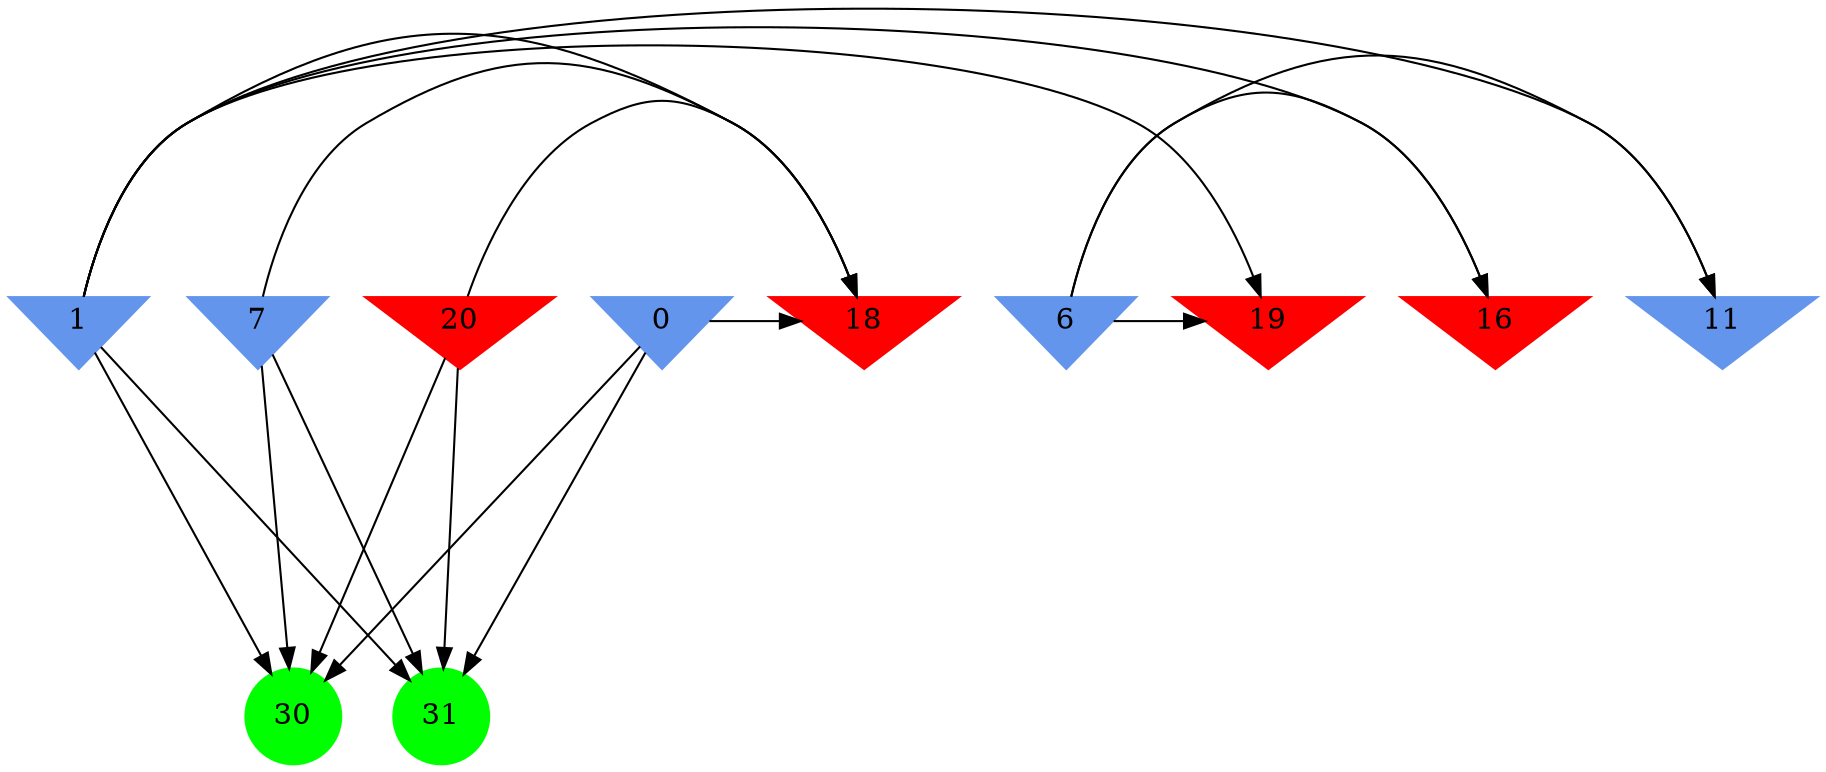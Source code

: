 digraph brain {
	ranksep=2.0;
	0 [shape=invtriangle,style=filled,color=cornflowerblue];
	1 [shape=invtriangle,style=filled,color=cornflowerblue];
	6 [shape=invtriangle,style=filled,color=cornflowerblue];
	7 [shape=invtriangle,style=filled,color=cornflowerblue];
	11 [shape=invtriangle,style=filled,color=cornflowerblue];
	16 [shape=invtriangle,style=filled,color=red];
	18 [shape=invtriangle,style=filled,color=red];
	19 [shape=invtriangle,style=filled,color=red];
	20 [shape=invtriangle,style=filled,color=red];
	30 [shape=circle,style=filled,color=green];
	31 [shape=circle,style=filled,color=green];
	1	->	31;
	1	->	30;
	1	->	18;
	7	->	31;
	7	->	30;
	7	->	18;
	0	->	31;
	0	->	30;
	0	->	18;
	20	->	31;
	20	->	30;
	20	->	18;
	6	->	19;
	6	->	11;
	6	->	16;
	1	->	19;
	1	->	11;
	1	->	16;
	{ rank=same; 0; 1; 6; 7; 11; 16; 18; 19; 20; }
	{ rank=same; }
	{ rank=same; 30; 31; }
}
